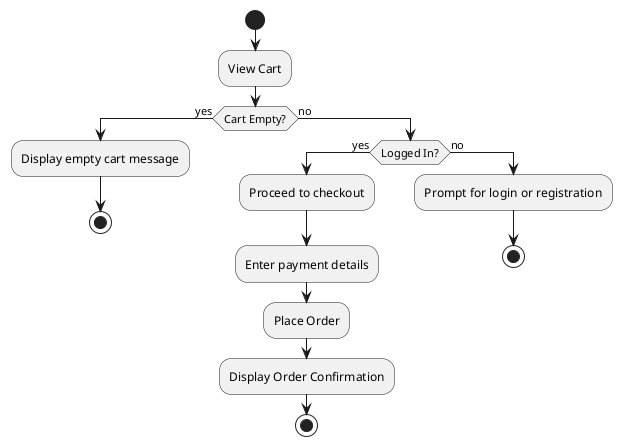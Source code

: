 @startuml
start
:View Cart;
if (Cart Empty?) then (yes)
  :Display empty cart message;
  stop
else (no)
  if (Logged In?) then (yes)
    :Proceed to checkout;
    :Enter payment details;
    :Place Order;
    :Display Order Confirmation;
    stop
  else (no)
    :Prompt for login or registration;
    stop 
  endif
endif
@enduml